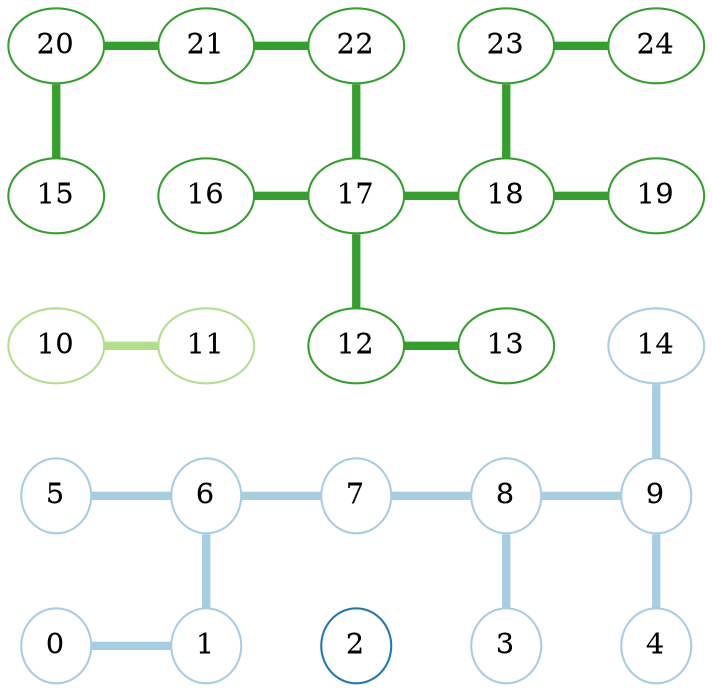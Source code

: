 graph G {
layout = fdp;
node  [width=.4, colorscheme=paired12 ];
edge [ width=.4, colorscheme=paired12, penwidth=4 ];
0 [pos="0,0", pin=true, color=1];
1 [pos="1,0", pin=true, color=1];
2 [pos="2,0", pin=true, color=2];
3 [pos="3,0", pin=true, color=1];
4 [pos="4,0", pin=true, color=1];
5 [pos="0,1", pin=true, color=1];
6 [pos="1,1", pin=true, color=1];
7 [pos="2,1", pin=true, color=1];
8 [pos="3,1", pin=true, color=1];
9 [pos="4,1", pin=true, color=1];
10 [pos="0,2", pin=true, color=3];
11 [pos="1,2", pin=true, color=3];
12 [pos="2,2", pin=true, color=4];
13 [pos="3,2", pin=true, color=4];
14 [pos="4,2", pin=true, color=1];
15 [pos="0,3", pin=true, color=4];
16 [pos="1,3", pin=true, color=4];
17 [pos="2,3", pin=true, color=4];
18 [pos="3,3", pin=true, color=4];
19 [pos="4,3", pin=true, color=4];
20 [pos="0,4", pin=true, color=4];
21 [pos="1,4", pin=true, color=4];
22 [pos="2,4", pin=true, color=4];
23 [pos="3,4", pin=true, color=4];
24 [pos="4,4", pin=true, color=4];
0 -- 1 [color=1];
1 -- 6 [color=1];
3 -- 8 [color=1];
4 -- 9 [color=1];
5 -- 6 [color=1];
6 -- 7 [color=1];
7 -- 8 [color=1];
8 -- 9 [color=1];
9 -- 14 [color=1];
10 -- 11 [color=3];
12 -- 17 [color=4];
12 -- 13 [color=4];
15 -- 20 [color=4];
16 -- 17 [color=4];
17 -- 22 [color=4];
17 -- 18 [color=4];
18 -- 23 [color=4];
18 -- 19 [color=4];
20 -- 21 [color=4];
21 -- 22 [color=4];
23 -- 24 [color=4];
}
